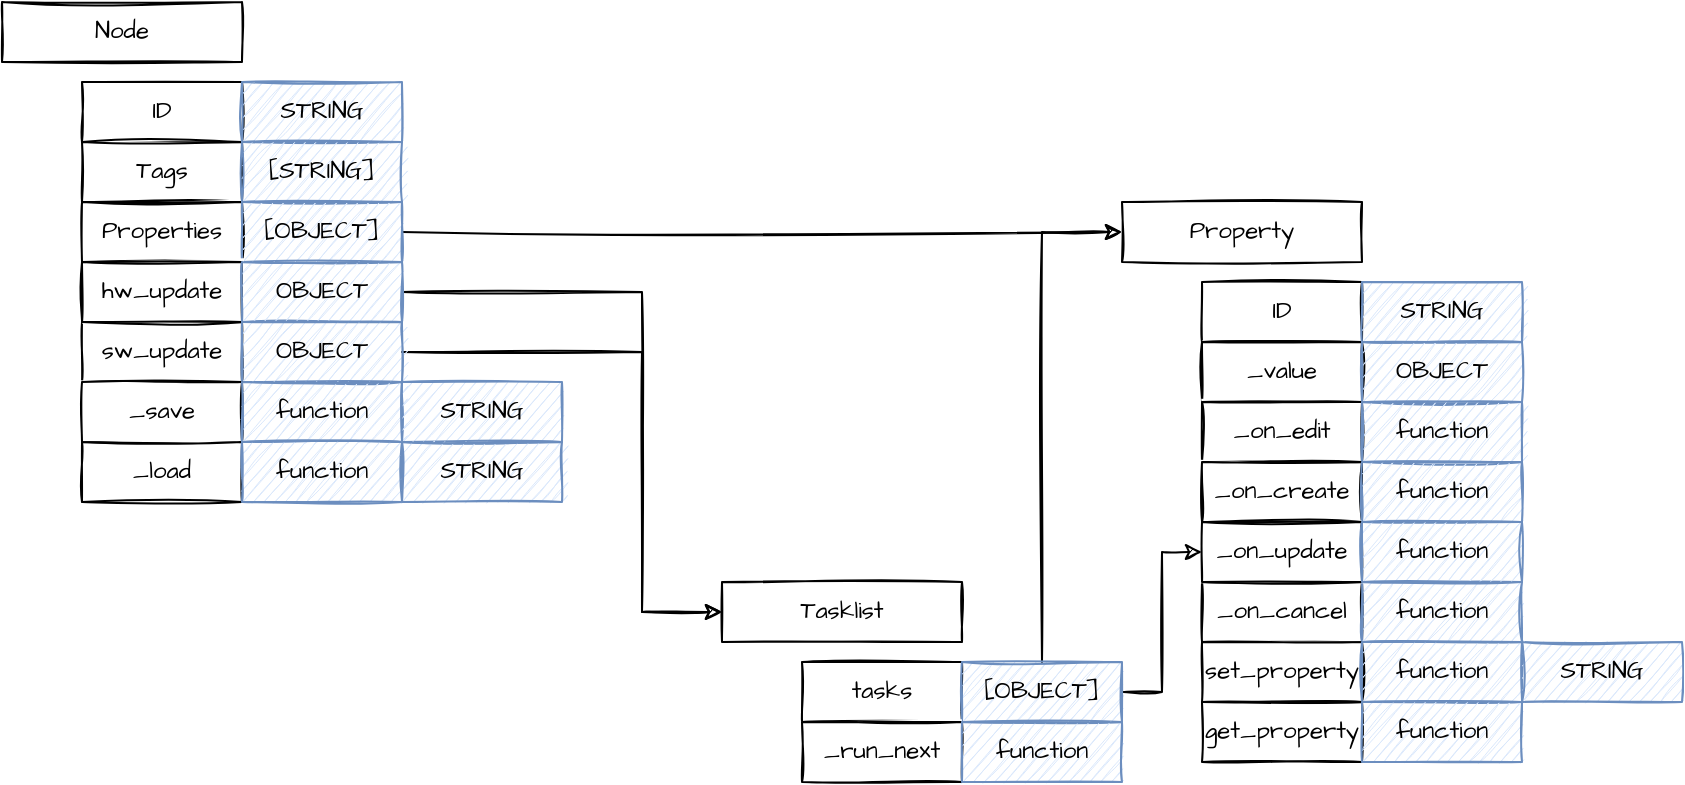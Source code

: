 <mxfile version="16.2.0" type="github">
  <diagram id="UTL9oAtbc97huWoyyTnZ" name="Page-1">
    <mxGraphModel dx="1666" dy="609" grid="1" gridSize="10" guides="1" tooltips="1" connect="1" arrows="1" fold="1" page="1" pageScale="1" pageWidth="850" pageHeight="1100" math="0" shadow="0">
      <root>
        <mxCell id="0" />
        <mxCell id="1" parent="0" />
        <mxCell id="6gGuHzRQzGazjfxGGEVp-1" value="Node" style="rounded=0;whiteSpace=wrap;html=1;sketch=1;fontFamily=Architects Daughter;fontSource=https%3A%2F%2Ffonts.googleapis.com%2Fcss%3Ffamily%3DArchitects%2BDaughter;" vertex="1" parent="1">
          <mxGeometry x="40" y="280" width="120" height="30" as="geometry" />
        </mxCell>
        <mxCell id="6gGuHzRQzGazjfxGGEVp-3" value="ID" style="rounded=0;whiteSpace=wrap;html=1;sketch=1;fontFamily=Architects Daughter;fontSource=https%3A%2F%2Ffonts.googleapis.com%2Fcss%3Ffamily%3DArchitects%2BDaughter;" vertex="1" parent="1">
          <mxGeometry x="80" y="320" width="80" height="30" as="geometry" />
        </mxCell>
        <mxCell id="6gGuHzRQzGazjfxGGEVp-4" value="Tags" style="rounded=0;whiteSpace=wrap;html=1;sketch=1;fontFamily=Architects Daughter;fontSource=https%3A%2F%2Ffonts.googleapis.com%2Fcss%3Ffamily%3DArchitects%2BDaughter;" vertex="1" parent="1">
          <mxGeometry x="80" y="350" width="80" height="30" as="geometry" />
        </mxCell>
        <mxCell id="6gGuHzRQzGazjfxGGEVp-5" value="Properties" style="rounded=0;whiteSpace=wrap;html=1;sketch=1;fontFamily=Architects Daughter;fontSource=https%3A%2F%2Ffonts.googleapis.com%2Fcss%3Ffamily%3DArchitects%2BDaughter;" vertex="1" parent="1">
          <mxGeometry x="80" y="380" width="80" height="30" as="geometry" />
        </mxCell>
        <mxCell id="6gGuHzRQzGazjfxGGEVp-6" value="STRING" style="rounded=0;whiteSpace=wrap;html=1;sketch=1;fontFamily=Architects Daughter;fontSource=https%3A%2F%2Ffonts.googleapis.com%2Fcss%3Ffamily%3DArchitects%2BDaughter;fillColor=#dae8fc;strokeColor=#6c8ebf;" vertex="1" parent="1">
          <mxGeometry x="160" y="320" width="80" height="30" as="geometry" />
        </mxCell>
        <mxCell id="6gGuHzRQzGazjfxGGEVp-7" value="[STRING]" style="rounded=0;whiteSpace=wrap;html=1;sketch=1;fontFamily=Architects Daughter;fontSource=https%3A%2F%2Ffonts.googleapis.com%2Fcss%3Ffamily%3DArchitects%2BDaughter;fillColor=#dae8fc;strokeColor=#6c8ebf;" vertex="1" parent="1">
          <mxGeometry x="160" y="350" width="80" height="30" as="geometry" />
        </mxCell>
        <mxCell id="6gGuHzRQzGazjfxGGEVp-16" style="edgeStyle=orthogonalEdgeStyle;rounded=0;orthogonalLoop=1;jettySize=auto;html=1;entryX=0;entryY=0.5;entryDx=0;entryDy=0;sketch=1;" edge="1" parent="1" source="6gGuHzRQzGazjfxGGEVp-8" target="6gGuHzRQzGazjfxGGEVp-9">
          <mxGeometry relative="1" as="geometry" />
        </mxCell>
        <mxCell id="6gGuHzRQzGazjfxGGEVp-8" value="[OBJECT]" style="rounded=0;whiteSpace=wrap;html=1;sketch=1;fontFamily=Architects Daughter;fontSource=https%3A%2F%2Ffonts.googleapis.com%2Fcss%3Ffamily%3DArchitects%2BDaughter;fillColor=#dae8fc;strokeColor=#6c8ebf;" vertex="1" parent="1">
          <mxGeometry x="160" y="380" width="80" height="30" as="geometry" />
        </mxCell>
        <mxCell id="6gGuHzRQzGazjfxGGEVp-9" value="Property" style="rounded=0;whiteSpace=wrap;html=1;sketch=1;fontFamily=Architects Daughter;fontSource=https%3A%2F%2Ffonts.googleapis.com%2Fcss%3Ffamily%3DArchitects%2BDaughter;" vertex="1" parent="1">
          <mxGeometry x="600" y="380" width="120" height="30" as="geometry" />
        </mxCell>
        <mxCell id="6gGuHzRQzGazjfxGGEVp-10" value="ID" style="rounded=0;whiteSpace=wrap;html=1;sketch=1;fontFamily=Architects Daughter;fontSource=https%3A%2F%2Ffonts.googleapis.com%2Fcss%3Ffamily%3DArchitects%2BDaughter;" vertex="1" parent="1">
          <mxGeometry x="640" y="420" width="80" height="30" as="geometry" />
        </mxCell>
        <mxCell id="6gGuHzRQzGazjfxGGEVp-12" value="_value" style="rounded=0;whiteSpace=wrap;html=1;sketch=1;fontFamily=Architects Daughter;fontSource=https%3A%2F%2Ffonts.googleapis.com%2Fcss%3Ffamily%3DArchitects%2BDaughter;" vertex="1" parent="1">
          <mxGeometry x="640" y="450" width="80" height="30" as="geometry" />
        </mxCell>
        <mxCell id="6gGuHzRQzGazjfxGGEVp-13" value="STRING" style="rounded=0;whiteSpace=wrap;html=1;sketch=1;fontFamily=Architects Daughter;fontSource=https%3A%2F%2Ffonts.googleapis.com%2Fcss%3Ffamily%3DArchitects%2BDaughter;fillColor=#dae8fc;strokeColor=#6c8ebf;" vertex="1" parent="1">
          <mxGeometry x="720" y="420" width="80" height="30" as="geometry" />
        </mxCell>
        <mxCell id="6gGuHzRQzGazjfxGGEVp-15" value="OBJECT" style="rounded=0;whiteSpace=wrap;html=1;sketch=1;fontFamily=Architects Daughter;fontSource=https%3A%2F%2Ffonts.googleapis.com%2Fcss%3Ffamily%3DArchitects%2BDaughter;fillColor=#dae8fc;strokeColor=#6c8ebf;" vertex="1" parent="1">
          <mxGeometry x="720" y="450" width="80" height="30" as="geometry" />
        </mxCell>
        <mxCell id="6gGuHzRQzGazjfxGGEVp-17" value="_on_edit" style="rounded=0;whiteSpace=wrap;html=1;sketch=1;fontFamily=Architects Daughter;fontSource=https%3A%2F%2Ffonts.googleapis.com%2Fcss%3Ffamily%3DArchitects%2BDaughter;" vertex="1" parent="1">
          <mxGeometry x="640" y="480" width="80" height="30" as="geometry" />
        </mxCell>
        <mxCell id="6gGuHzRQzGazjfxGGEVp-18" value="function" style="rounded=0;whiteSpace=wrap;html=1;sketch=1;fontFamily=Architects Daughter;fontSource=https%3A%2F%2Ffonts.googleapis.com%2Fcss%3Ffamily%3DArchitects%2BDaughter;fillColor=#dae8fc;strokeColor=#6c8ebf;" vertex="1" parent="1">
          <mxGeometry x="720" y="480" width="80" height="30" as="geometry" />
        </mxCell>
        <mxCell id="6gGuHzRQzGazjfxGGEVp-19" value="_on_create" style="rounded=0;whiteSpace=wrap;html=1;sketch=1;fontFamily=Architects Daughter;fontSource=https%3A%2F%2Ffonts.googleapis.com%2Fcss%3Ffamily%3DArchitects%2BDaughter;" vertex="1" parent="1">
          <mxGeometry x="640" y="510" width="80" height="30" as="geometry" />
        </mxCell>
        <mxCell id="6gGuHzRQzGazjfxGGEVp-20" value="function" style="rounded=0;whiteSpace=wrap;html=1;sketch=1;fontFamily=Architects Daughter;fontSource=https%3A%2F%2Ffonts.googleapis.com%2Fcss%3Ffamily%3DArchitects%2BDaughter;fillColor=#dae8fc;strokeColor=#6c8ebf;" vertex="1" parent="1">
          <mxGeometry x="720" y="510" width="80" height="30" as="geometry" />
        </mxCell>
        <mxCell id="6gGuHzRQzGazjfxGGEVp-21" value="_on_cancel" style="rounded=0;whiteSpace=wrap;html=1;sketch=1;fontFamily=Architects Daughter;fontSource=https%3A%2F%2Ffonts.googleapis.com%2Fcss%3Ffamily%3DArchitects%2BDaughter;" vertex="1" parent="1">
          <mxGeometry x="640" y="570" width="80" height="30" as="geometry" />
        </mxCell>
        <mxCell id="6gGuHzRQzGazjfxGGEVp-22" value="function" style="rounded=0;whiteSpace=wrap;html=1;sketch=1;fontFamily=Architects Daughter;fontSource=https%3A%2F%2Ffonts.googleapis.com%2Fcss%3Ffamily%3DArchitects%2BDaughter;fillColor=#dae8fc;strokeColor=#6c8ebf;" vertex="1" parent="1">
          <mxGeometry x="720" y="570" width="80" height="30" as="geometry" />
        </mxCell>
        <mxCell id="6gGuHzRQzGazjfxGGEVp-23" value="set_property" style="rounded=0;whiteSpace=wrap;html=1;sketch=1;fontFamily=Architects Daughter;fontSource=https%3A%2F%2Ffonts.googleapis.com%2Fcss%3Ffamily%3DArchitects%2BDaughter;" vertex="1" parent="1">
          <mxGeometry x="640" y="600" width="80" height="30" as="geometry" />
        </mxCell>
        <mxCell id="6gGuHzRQzGazjfxGGEVp-24" value="function" style="rounded=0;whiteSpace=wrap;html=1;sketch=1;fontFamily=Architects Daughter;fontSource=https%3A%2F%2Ffonts.googleapis.com%2Fcss%3Ffamily%3DArchitects%2BDaughter;fillColor=#dae8fc;strokeColor=#6c8ebf;" vertex="1" parent="1">
          <mxGeometry x="720" y="600" width="80" height="30" as="geometry" />
        </mxCell>
        <mxCell id="6gGuHzRQzGazjfxGGEVp-25" value="STRING" style="rounded=0;whiteSpace=wrap;html=1;sketch=1;fontFamily=Architects Daughter;fontSource=https%3A%2F%2Ffonts.googleapis.com%2Fcss%3Ffamily%3DArchitects%2BDaughter;fillColor=#dae8fc;strokeColor=#6c8ebf;" vertex="1" parent="1">
          <mxGeometry x="800" y="600" width="80" height="30" as="geometry" />
        </mxCell>
        <mxCell id="6gGuHzRQzGazjfxGGEVp-26" value="get_property" style="rounded=0;whiteSpace=wrap;html=1;sketch=1;fontFamily=Architects Daughter;fontSource=https%3A%2F%2Ffonts.googleapis.com%2Fcss%3Ffamily%3DArchitects%2BDaughter;" vertex="1" parent="1">
          <mxGeometry x="640" y="630" width="80" height="30" as="geometry" />
        </mxCell>
        <mxCell id="6gGuHzRQzGazjfxGGEVp-27" value="function" style="rounded=0;whiteSpace=wrap;html=1;sketch=1;fontFamily=Architects Daughter;fontSource=https%3A%2F%2Ffonts.googleapis.com%2Fcss%3Ffamily%3DArchitects%2BDaughter;fillColor=#dae8fc;strokeColor=#6c8ebf;" vertex="1" parent="1">
          <mxGeometry x="720" y="630" width="80" height="30" as="geometry" />
        </mxCell>
        <mxCell id="6gGuHzRQzGazjfxGGEVp-28" value="sw_update" style="rounded=0;whiteSpace=wrap;html=1;sketch=1;fontFamily=Architects Daughter;fontSource=https%3A%2F%2Ffonts.googleapis.com%2Fcss%3Ffamily%3DArchitects%2BDaughter;" vertex="1" parent="1">
          <mxGeometry x="80" y="440" width="80" height="30" as="geometry" />
        </mxCell>
        <mxCell id="6gGuHzRQzGazjfxGGEVp-29" value="hw_update" style="rounded=0;whiteSpace=wrap;html=1;sketch=1;fontFamily=Architects Daughter;fontSource=https%3A%2F%2Ffonts.googleapis.com%2Fcss%3Ffamily%3DArchitects%2BDaughter;" vertex="1" parent="1">
          <mxGeometry x="80" y="410" width="80" height="30" as="geometry" />
        </mxCell>
        <mxCell id="6gGuHzRQzGazjfxGGEVp-45" style="edgeStyle=orthogonalEdgeStyle;rounded=0;sketch=1;orthogonalLoop=1;jettySize=auto;html=1;entryX=0;entryY=0.5;entryDx=0;entryDy=0;exitX=1;exitY=0.5;exitDx=0;exitDy=0;" edge="1" parent="1" source="6gGuHzRQzGazjfxGGEVp-46" target="6gGuHzRQzGazjfxGGEVp-35">
          <mxGeometry relative="1" as="geometry">
            <mxPoint x="320" y="455" as="sourcePoint" />
            <Array as="points">
              <mxPoint x="360" y="425" />
              <mxPoint x="360" y="585" />
            </Array>
          </mxGeometry>
        </mxCell>
        <mxCell id="6gGuHzRQzGazjfxGGEVp-42" style="edgeStyle=orthogonalEdgeStyle;rounded=0;sketch=1;orthogonalLoop=1;jettySize=auto;html=1;entryX=0;entryY=0.5;entryDx=0;entryDy=0;exitX=1;exitY=0.5;exitDx=0;exitDy=0;" edge="1" parent="1" source="6gGuHzRQzGazjfxGGEVp-44" target="6gGuHzRQzGazjfxGGEVp-35">
          <mxGeometry relative="1" as="geometry">
            <mxPoint x="320" y="485" as="sourcePoint" />
            <Array as="points">
              <mxPoint x="360" y="455" />
              <mxPoint x="360" y="585" />
            </Array>
          </mxGeometry>
        </mxCell>
        <mxCell id="6gGuHzRQzGazjfxGGEVp-32" value="_on_update" style="rounded=0;whiteSpace=wrap;html=1;sketch=1;fontFamily=Architects Daughter;fontSource=https%3A%2F%2Ffonts.googleapis.com%2Fcss%3Ffamily%3DArchitects%2BDaughter;" vertex="1" parent="1">
          <mxGeometry x="640" y="540" width="80" height="30" as="geometry" />
        </mxCell>
        <mxCell id="6gGuHzRQzGazjfxGGEVp-33" value="function" style="rounded=0;whiteSpace=wrap;html=1;sketch=1;fontFamily=Architects Daughter;fontSource=https%3A%2F%2Ffonts.googleapis.com%2Fcss%3Ffamily%3DArchitects%2BDaughter;fillColor=#dae8fc;strokeColor=#6c8ebf;" vertex="1" parent="1">
          <mxGeometry x="720" y="540" width="80" height="30" as="geometry" />
        </mxCell>
        <mxCell id="6gGuHzRQzGazjfxGGEVp-35" value="Tasklist" style="rounded=0;whiteSpace=wrap;html=1;sketch=1;fontFamily=Architects Daughter;fontSource=https%3A%2F%2Ffonts.googleapis.com%2Fcss%3Ffamily%3DArchitects%2BDaughter;" vertex="1" parent="1">
          <mxGeometry x="400" y="570" width="120" height="30" as="geometry" />
        </mxCell>
        <mxCell id="6gGuHzRQzGazjfxGGEVp-38" value="tasks" style="rounded=0;whiteSpace=wrap;html=1;sketch=1;fontFamily=Architects Daughter;fontSource=https%3A%2F%2Ffonts.googleapis.com%2Fcss%3Ffamily%3DArchitects%2BDaughter;" vertex="1" parent="1">
          <mxGeometry x="440" y="610" width="80" height="30" as="geometry" />
        </mxCell>
        <mxCell id="6gGuHzRQzGazjfxGGEVp-43" style="edgeStyle=orthogonalEdgeStyle;rounded=0;sketch=1;orthogonalLoop=1;jettySize=auto;html=1;entryX=0;entryY=0.5;entryDx=0;entryDy=0;" edge="1" parent="1" source="6gGuHzRQzGazjfxGGEVp-41" target="6gGuHzRQzGazjfxGGEVp-32">
          <mxGeometry relative="1" as="geometry" />
        </mxCell>
        <mxCell id="6gGuHzRQzGazjfxGGEVp-47" style="edgeStyle=orthogonalEdgeStyle;rounded=0;sketch=1;orthogonalLoop=1;jettySize=auto;html=1;entryX=0;entryY=0.5;entryDx=0;entryDy=0;" edge="1" parent="1" source="6gGuHzRQzGazjfxGGEVp-41" target="6gGuHzRQzGazjfxGGEVp-9">
          <mxGeometry relative="1" as="geometry" />
        </mxCell>
        <mxCell id="6gGuHzRQzGazjfxGGEVp-41" value="[OBJECT]" style="rounded=0;whiteSpace=wrap;html=1;sketch=1;fontFamily=Architects Daughter;fontSource=https%3A%2F%2Ffonts.googleapis.com%2Fcss%3Ffamily%3DArchitects%2BDaughter;fillColor=#dae8fc;strokeColor=#6c8ebf;" vertex="1" parent="1">
          <mxGeometry x="520" y="610" width="80" height="30" as="geometry" />
        </mxCell>
        <mxCell id="6gGuHzRQzGazjfxGGEVp-44" value="OBJECT" style="rounded=0;whiteSpace=wrap;html=1;sketch=1;fontFamily=Architects Daughter;fontSource=https%3A%2F%2Ffonts.googleapis.com%2Fcss%3Ffamily%3DArchitects%2BDaughter;fillColor=#dae8fc;strokeColor=#6c8ebf;" vertex="1" parent="1">
          <mxGeometry x="160" y="440" width="80" height="30" as="geometry" />
        </mxCell>
        <mxCell id="6gGuHzRQzGazjfxGGEVp-46" value="OBJECT" style="rounded=0;whiteSpace=wrap;html=1;sketch=1;fontFamily=Architects Daughter;fontSource=https%3A%2F%2Ffonts.googleapis.com%2Fcss%3Ffamily%3DArchitects%2BDaughter;fillColor=#dae8fc;strokeColor=#6c8ebf;" vertex="1" parent="1">
          <mxGeometry x="160" y="410" width="80" height="30" as="geometry" />
        </mxCell>
        <mxCell id="6gGuHzRQzGazjfxGGEVp-48" value="_run_next" style="rounded=0;whiteSpace=wrap;html=1;sketch=1;fontFamily=Architects Daughter;fontSource=https%3A%2F%2Ffonts.googleapis.com%2Fcss%3Ffamily%3DArchitects%2BDaughter;" vertex="1" parent="1">
          <mxGeometry x="440" y="640" width="80" height="30" as="geometry" />
        </mxCell>
        <mxCell id="6gGuHzRQzGazjfxGGEVp-49" value="function" style="rounded=0;whiteSpace=wrap;html=1;sketch=1;fontFamily=Architects Daughter;fontSource=https%3A%2F%2Ffonts.googleapis.com%2Fcss%3Ffamily%3DArchitects%2BDaughter;fillColor=#dae8fc;strokeColor=#6c8ebf;" vertex="1" parent="1">
          <mxGeometry x="520" y="640" width="80" height="30" as="geometry" />
        </mxCell>
        <mxCell id="6gGuHzRQzGazjfxGGEVp-50" value="_save" style="rounded=0;whiteSpace=wrap;html=1;sketch=1;fontFamily=Architects Daughter;fontSource=https%3A%2F%2Ffonts.googleapis.com%2Fcss%3Ffamily%3DArchitects%2BDaughter;" vertex="1" parent="1">
          <mxGeometry x="80" y="470" width="80" height="30" as="geometry" />
        </mxCell>
        <mxCell id="6gGuHzRQzGazjfxGGEVp-51" value="_load" style="rounded=0;whiteSpace=wrap;html=1;sketch=1;fontFamily=Architects Daughter;fontSource=https%3A%2F%2Ffonts.googleapis.com%2Fcss%3Ffamily%3DArchitects%2BDaughter;" vertex="1" parent="1">
          <mxGeometry x="80" y="500" width="80" height="30" as="geometry" />
        </mxCell>
        <mxCell id="6gGuHzRQzGazjfxGGEVp-52" value="function" style="rounded=0;whiteSpace=wrap;html=1;sketch=1;fontFamily=Architects Daughter;fontSource=https%3A%2F%2Ffonts.googleapis.com%2Fcss%3Ffamily%3DArchitects%2BDaughter;fillColor=#dae8fc;strokeColor=#6c8ebf;" vertex="1" parent="1">
          <mxGeometry x="160" y="470" width="80" height="30" as="geometry" />
        </mxCell>
        <mxCell id="6gGuHzRQzGazjfxGGEVp-53" value="STRING" style="rounded=0;whiteSpace=wrap;html=1;sketch=1;fontFamily=Architects Daughter;fontSource=https%3A%2F%2Ffonts.googleapis.com%2Fcss%3Ffamily%3DArchitects%2BDaughter;fillColor=#dae8fc;strokeColor=#6c8ebf;" vertex="1" parent="1">
          <mxGeometry x="240" y="470" width="80" height="30" as="geometry" />
        </mxCell>
        <mxCell id="6gGuHzRQzGazjfxGGEVp-54" value="function" style="rounded=0;whiteSpace=wrap;html=1;sketch=1;fontFamily=Architects Daughter;fontSource=https%3A%2F%2Ffonts.googleapis.com%2Fcss%3Ffamily%3DArchitects%2BDaughter;fillColor=#dae8fc;strokeColor=#6c8ebf;" vertex="1" parent="1">
          <mxGeometry x="160" y="500" width="80" height="30" as="geometry" />
        </mxCell>
        <mxCell id="6gGuHzRQzGazjfxGGEVp-55" value="STRING" style="rounded=0;whiteSpace=wrap;html=1;sketch=1;fontFamily=Architects Daughter;fontSource=https%3A%2F%2Ffonts.googleapis.com%2Fcss%3Ffamily%3DArchitects%2BDaughter;fillColor=#dae8fc;strokeColor=#6c8ebf;" vertex="1" parent="1">
          <mxGeometry x="240" y="500" width="80" height="30" as="geometry" />
        </mxCell>
      </root>
    </mxGraphModel>
  </diagram>
</mxfile>
